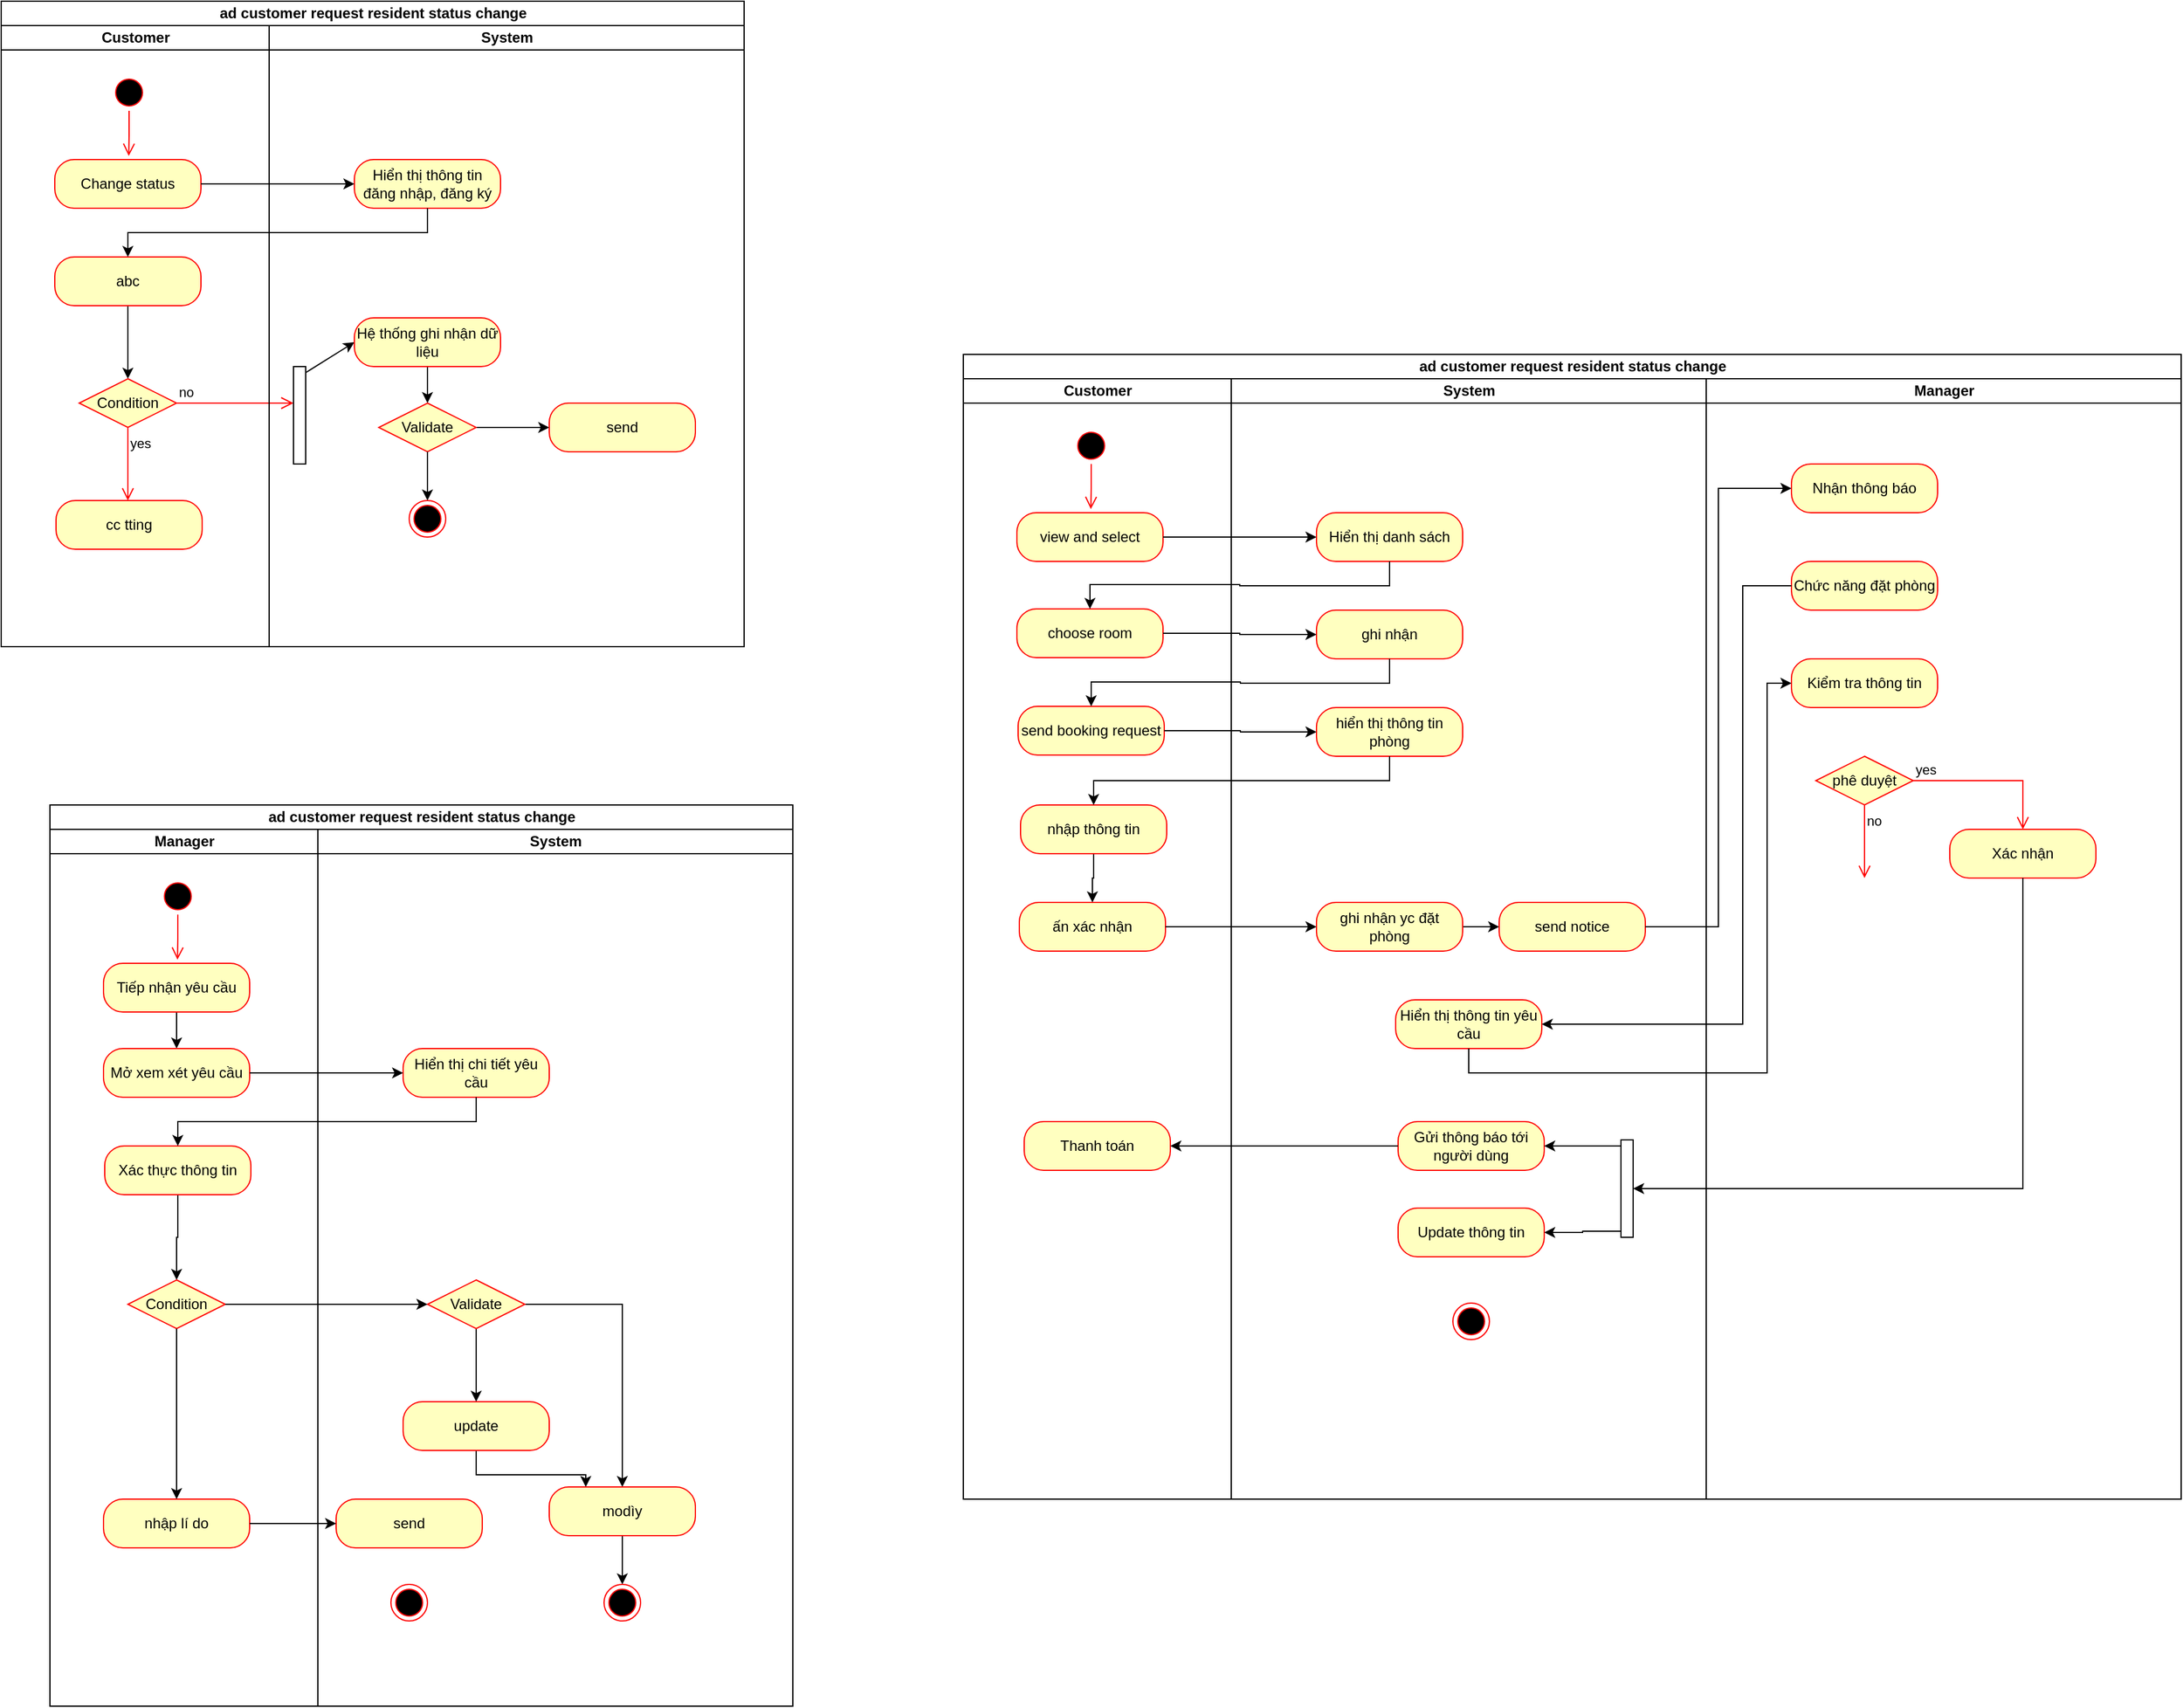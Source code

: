 <mxfile version="26.2.2">
  <diagram name="Trang-1" id="d_lrkH4-vdAlnMZ1kf16">
    <mxGraphModel dx="2856" dy="1682" grid="1" gridSize="10" guides="1" tooltips="1" connect="1" arrows="1" fold="1" page="1" pageScale="1" pageWidth="827" pageHeight="1169" math="0" shadow="0">
      <root>
        <mxCell id="0" />
        <mxCell id="1" parent="0" />
        <mxCell id="kXjG0Q7y1UOLb-YYbGv2-1" value="ad customer request resident status change" style="swimlane;childLayout=stackLayout;resizeParent=1;resizeParentMax=0;startSize=20;html=1;" parent="1" vertex="1">
          <mxGeometry x="230.0" y="100" width="610" height="530" as="geometry" />
        </mxCell>
        <mxCell id="kXjG0Q7y1UOLb-YYbGv2-2" value="Customer" style="swimlane;startSize=20;html=1;" parent="kXjG0Q7y1UOLb-YYbGv2-1" vertex="1">
          <mxGeometry y="20" width="220" height="510" as="geometry" />
        </mxCell>
        <mxCell id="kXjG0Q7y1UOLb-YYbGv2-5" value="" style="ellipse;html=1;shape=startState;fillColor=#000000;strokeColor=#ff0000;" parent="kXjG0Q7y1UOLb-YYbGv2-2" vertex="1">
          <mxGeometry x="90.0" y="40" width="30" height="30" as="geometry" />
        </mxCell>
        <mxCell id="kXjG0Q7y1UOLb-YYbGv2-6" value="" style="edgeStyle=orthogonalEdgeStyle;html=1;verticalAlign=bottom;endArrow=open;endSize=8;strokeColor=#ff0000;rounded=0;entryX=0.506;entryY=-0.074;entryDx=0;entryDy=0;entryPerimeter=0;" parent="kXjG0Q7y1UOLb-YYbGv2-2" source="kXjG0Q7y1UOLb-YYbGv2-5" target="kXjG0Q7y1UOLb-YYbGv2-7" edge="1">
          <mxGeometry relative="1" as="geometry">
            <mxPoint x="105.0" y="100" as="targetPoint" />
          </mxGeometry>
        </mxCell>
        <mxCell id="kXjG0Q7y1UOLb-YYbGv2-7" value="Change status" style="rounded=1;whiteSpace=wrap;html=1;arcSize=40;fontColor=#000000;fillColor=#ffffc0;strokeColor=#ff0000;" parent="kXjG0Q7y1UOLb-YYbGv2-2" vertex="1">
          <mxGeometry x="44.0" y="110" width="120" height="40" as="geometry" />
        </mxCell>
        <mxCell id="kXjG0Q7y1UOLb-YYbGv2-16" style="edgeStyle=orthogonalEdgeStyle;rounded=0;orthogonalLoop=1;jettySize=auto;html=1;exitX=0.5;exitY=1;exitDx=0;exitDy=0;entryX=0.5;entryY=0;entryDx=0;entryDy=0;" parent="kXjG0Q7y1UOLb-YYbGv2-2" source="kXjG0Q7y1UOLb-YYbGv2-9" target="kXjG0Q7y1UOLb-YYbGv2-13" edge="1">
          <mxGeometry relative="1" as="geometry" />
        </mxCell>
        <mxCell id="kXjG0Q7y1UOLb-YYbGv2-9" value="abc" style="rounded=1;whiteSpace=wrap;html=1;arcSize=40;fontColor=#000000;fillColor=#ffffc0;strokeColor=#ff0000;" parent="kXjG0Q7y1UOLb-YYbGv2-2" vertex="1">
          <mxGeometry x="44.0" y="190" width="120" height="40" as="geometry" />
        </mxCell>
        <mxCell id="kXjG0Q7y1UOLb-YYbGv2-13" value="Condition" style="rhombus;whiteSpace=wrap;html=1;fontColor=#000000;fillColor=#ffffc0;strokeColor=#ff0000;" parent="kXjG0Q7y1UOLb-YYbGv2-2" vertex="1">
          <mxGeometry x="64.0" y="290" width="80" height="40" as="geometry" />
        </mxCell>
        <mxCell id="kXjG0Q7y1UOLb-YYbGv2-14" value="no" style="edgeStyle=orthogonalEdgeStyle;html=1;align=left;verticalAlign=bottom;endArrow=open;endSize=8;strokeColor=#ff0000;rounded=0;" parent="kXjG0Q7y1UOLb-YYbGv2-2" source="kXjG0Q7y1UOLb-YYbGv2-13" edge="1">
          <mxGeometry x="-1" relative="1" as="geometry">
            <mxPoint x="240.0" y="310" as="targetPoint" />
          </mxGeometry>
        </mxCell>
        <mxCell id="kXjG0Q7y1UOLb-YYbGv2-15" value="yes" style="edgeStyle=orthogonalEdgeStyle;html=1;align=left;verticalAlign=top;endArrow=open;endSize=8;strokeColor=#ff0000;rounded=0;" parent="kXjG0Q7y1UOLb-YYbGv2-2" source="kXjG0Q7y1UOLb-YYbGv2-13" edge="1">
          <mxGeometry x="-1" relative="1" as="geometry">
            <mxPoint x="104.0" y="390" as="targetPoint" />
          </mxGeometry>
        </mxCell>
        <mxCell id="kXjG0Q7y1UOLb-YYbGv2-20" value="cc tting" style="rounded=1;whiteSpace=wrap;html=1;arcSize=40;fontColor=#000000;fillColor=#ffffc0;strokeColor=#ff0000;" parent="kXjG0Q7y1UOLb-YYbGv2-2" vertex="1">
          <mxGeometry x="45.0" y="390" width="120" height="40" as="geometry" />
        </mxCell>
        <mxCell id="kXjG0Q7y1UOLb-YYbGv2-3" value="System" style="swimlane;startSize=20;html=1;" parent="kXjG0Q7y1UOLb-YYbGv2-1" vertex="1">
          <mxGeometry x="220" y="20" width="390" height="510" as="geometry" />
        </mxCell>
        <mxCell id="kXjG0Q7y1UOLb-YYbGv2-10" value="Hiển thị thông tin đăng nhập, đăng ký" style="rounded=1;whiteSpace=wrap;html=1;arcSize=40;fontColor=#000000;fillColor=#ffffc0;strokeColor=#ff0000;" parent="kXjG0Q7y1UOLb-YYbGv2-3" vertex="1">
          <mxGeometry x="70.0" y="110" width="120" height="40" as="geometry" />
        </mxCell>
        <mxCell id="kXjG0Q7y1UOLb-YYbGv2-23" style="rounded=0;orthogonalLoop=1;jettySize=auto;html=1;exitX=1;exitY=0;exitDx=0;exitDy=5;exitPerimeter=0;entryX=0;entryY=0.5;entryDx=0;entryDy=0;" parent="kXjG0Q7y1UOLb-YYbGv2-3" source="kXjG0Q7y1UOLb-YYbGv2-21" target="kXjG0Q7y1UOLb-YYbGv2-22" edge="1">
          <mxGeometry relative="1" as="geometry" />
        </mxCell>
        <mxCell id="kXjG0Q7y1UOLb-YYbGv2-21" value="" style="html=1;points=[[0,0,0,0,5],[0,1,0,0,-5],[1,0,0,0,5],[1,1,0,0,-5]];perimeter=orthogonalPerimeter;outlineConnect=0;targetShapes=umlLifeline;portConstraint=eastwest;newEdgeStyle={&quot;curved&quot;:0,&quot;rounded&quot;:0};" parent="kXjG0Q7y1UOLb-YYbGv2-3" vertex="1">
          <mxGeometry x="20.0" y="280" width="10" height="80" as="geometry" />
        </mxCell>
        <mxCell id="kXjG0Q7y1UOLb-YYbGv2-25" style="edgeStyle=orthogonalEdgeStyle;rounded=0;orthogonalLoop=1;jettySize=auto;html=1;exitX=0.5;exitY=1;exitDx=0;exitDy=0;entryX=0.5;entryY=0;entryDx=0;entryDy=0;" parent="kXjG0Q7y1UOLb-YYbGv2-3" source="kXjG0Q7y1UOLb-YYbGv2-22" target="kXjG0Q7y1UOLb-YYbGv2-24" edge="1">
          <mxGeometry relative="1" as="geometry" />
        </mxCell>
        <mxCell id="kXjG0Q7y1UOLb-YYbGv2-22" value="Hệ thống ghi nhận dữ liệu" style="rounded=1;whiteSpace=wrap;html=1;arcSize=40;fontColor=#000000;fillColor=#ffffc0;strokeColor=#ff0000;" parent="kXjG0Q7y1UOLb-YYbGv2-3" vertex="1">
          <mxGeometry x="70.0" y="240" width="120" height="40" as="geometry" />
        </mxCell>
        <mxCell id="kXjG0Q7y1UOLb-YYbGv2-29" style="edgeStyle=orthogonalEdgeStyle;rounded=0;orthogonalLoop=1;jettySize=auto;html=1;exitX=1;exitY=0.5;exitDx=0;exitDy=0;entryX=0;entryY=0.5;entryDx=0;entryDy=0;" parent="kXjG0Q7y1UOLb-YYbGv2-3" source="kXjG0Q7y1UOLb-YYbGv2-24" target="kXjG0Q7y1UOLb-YYbGv2-28" edge="1">
          <mxGeometry relative="1" as="geometry" />
        </mxCell>
        <mxCell id="kXjG0Q7y1UOLb-YYbGv2-24" value="Validate" style="rhombus;whiteSpace=wrap;html=1;fontColor=#000000;fillColor=#ffffc0;strokeColor=#ff0000;" parent="kXjG0Q7y1UOLb-YYbGv2-3" vertex="1">
          <mxGeometry x="90.0" y="310" width="80" height="40" as="geometry" />
        </mxCell>
        <mxCell id="kXjG0Q7y1UOLb-YYbGv2-26" value="" style="ellipse;html=1;shape=endState;fillColor=#000000;strokeColor=#ff0000;" parent="kXjG0Q7y1UOLb-YYbGv2-3" vertex="1">
          <mxGeometry x="115.0" y="390" width="30" height="30" as="geometry" />
        </mxCell>
        <mxCell id="kXjG0Q7y1UOLb-YYbGv2-27" style="edgeStyle=orthogonalEdgeStyle;rounded=0;orthogonalLoop=1;jettySize=auto;html=1;exitX=0.5;exitY=1;exitDx=0;exitDy=0;" parent="kXjG0Q7y1UOLb-YYbGv2-3" source="kXjG0Q7y1UOLb-YYbGv2-24" edge="1">
          <mxGeometry relative="1" as="geometry">
            <mxPoint x="130.0" y="390" as="targetPoint" />
          </mxGeometry>
        </mxCell>
        <mxCell id="kXjG0Q7y1UOLb-YYbGv2-28" value="send" style="rounded=1;whiteSpace=wrap;html=1;arcSize=40;fontColor=#000000;fillColor=#ffffc0;strokeColor=#ff0000;" parent="kXjG0Q7y1UOLb-YYbGv2-3" vertex="1">
          <mxGeometry x="230.0" y="310" width="120" height="40" as="geometry" />
        </mxCell>
        <mxCell id="kXjG0Q7y1UOLb-YYbGv2-11" style="edgeStyle=orthogonalEdgeStyle;rounded=0;orthogonalLoop=1;jettySize=auto;html=1;exitX=1;exitY=0.5;exitDx=0;exitDy=0;" parent="kXjG0Q7y1UOLb-YYbGv2-1" source="kXjG0Q7y1UOLb-YYbGv2-7" target="kXjG0Q7y1UOLb-YYbGv2-10" edge="1">
          <mxGeometry relative="1" as="geometry" />
        </mxCell>
        <mxCell id="kXjG0Q7y1UOLb-YYbGv2-12" style="edgeStyle=orthogonalEdgeStyle;rounded=0;orthogonalLoop=1;jettySize=auto;html=1;exitX=0.5;exitY=1;exitDx=0;exitDy=0;" parent="kXjG0Q7y1UOLb-YYbGv2-1" source="kXjG0Q7y1UOLb-YYbGv2-10" target="kXjG0Q7y1UOLb-YYbGv2-9" edge="1">
          <mxGeometry relative="1" as="geometry" />
        </mxCell>
        <mxCell id="kXjG0Q7y1UOLb-YYbGv2-30" value="ad customer request resident status change" style="swimlane;childLayout=stackLayout;resizeParent=1;resizeParentMax=0;startSize=20;html=1;" parent="1" vertex="1">
          <mxGeometry x="270.0" y="760" width="610" height="740" as="geometry" />
        </mxCell>
        <mxCell id="kXjG0Q7y1UOLb-YYbGv2-31" value="Manager" style="swimlane;startSize=20;html=1;" parent="kXjG0Q7y1UOLb-YYbGv2-30" vertex="1">
          <mxGeometry y="20" width="220" height="720" as="geometry" />
        </mxCell>
        <mxCell id="kXjG0Q7y1UOLb-YYbGv2-32" value="" style="ellipse;html=1;shape=startState;fillColor=#000000;strokeColor=#ff0000;" parent="kXjG0Q7y1UOLb-YYbGv2-31" vertex="1">
          <mxGeometry x="90.0" y="40" width="30" height="30" as="geometry" />
        </mxCell>
        <mxCell id="kXjG0Q7y1UOLb-YYbGv2-33" value="" style="edgeStyle=orthogonalEdgeStyle;html=1;verticalAlign=bottom;endArrow=open;endSize=8;strokeColor=#ff0000;rounded=0;entryX=0.506;entryY=-0.074;entryDx=0;entryDy=0;entryPerimeter=0;" parent="kXjG0Q7y1UOLb-YYbGv2-31" source="kXjG0Q7y1UOLb-YYbGv2-32" target="kXjG0Q7y1UOLb-YYbGv2-34" edge="1">
          <mxGeometry relative="1" as="geometry">
            <mxPoint x="105.0" y="100" as="targetPoint" />
          </mxGeometry>
        </mxCell>
        <mxCell id="kXjG0Q7y1UOLb-YYbGv2-54" style="edgeStyle=orthogonalEdgeStyle;rounded=0;orthogonalLoop=1;jettySize=auto;html=1;exitX=0.5;exitY=1;exitDx=0;exitDy=0;entryX=0.5;entryY=0;entryDx=0;entryDy=0;" parent="kXjG0Q7y1UOLb-YYbGv2-31" source="kXjG0Q7y1UOLb-YYbGv2-34" target="kXjG0Q7y1UOLb-YYbGv2-36" edge="1">
          <mxGeometry relative="1" as="geometry" />
        </mxCell>
        <mxCell id="kXjG0Q7y1UOLb-YYbGv2-34" value="Tiếp nhận yêu cầu" style="rounded=1;whiteSpace=wrap;html=1;arcSize=40;fontColor=#000000;fillColor=#ffffc0;strokeColor=#ff0000;" parent="kXjG0Q7y1UOLb-YYbGv2-31" vertex="1">
          <mxGeometry x="44.0" y="110" width="120" height="40" as="geometry" />
        </mxCell>
        <mxCell id="kXjG0Q7y1UOLb-YYbGv2-36" value="Mở xem xét yêu cầu" style="rounded=1;whiteSpace=wrap;html=1;arcSize=40;fontColor=#000000;fillColor=#ffffc0;strokeColor=#ff0000;" parent="kXjG0Q7y1UOLb-YYbGv2-31" vertex="1">
          <mxGeometry x="44.0" y="180" width="120" height="40" as="geometry" />
        </mxCell>
        <mxCell id="kXjG0Q7y1UOLb-YYbGv2-58" style="edgeStyle=orthogonalEdgeStyle;rounded=0;orthogonalLoop=1;jettySize=auto;html=1;exitX=0.5;exitY=1;exitDx=0;exitDy=0;entryX=0.5;entryY=0;entryDx=0;entryDy=0;" parent="kXjG0Q7y1UOLb-YYbGv2-31" source="kXjG0Q7y1UOLb-YYbGv2-56" target="kXjG0Q7y1UOLb-YYbGv2-37" edge="1">
          <mxGeometry relative="1" as="geometry" />
        </mxCell>
        <mxCell id="kXjG0Q7y1UOLb-YYbGv2-56" value="Xác thực thông tin" style="rounded=1;whiteSpace=wrap;html=1;arcSize=40;fontColor=#000000;fillColor=#ffffc0;strokeColor=#ff0000;" parent="kXjG0Q7y1UOLb-YYbGv2-31" vertex="1">
          <mxGeometry x="45.0" y="260" width="120" height="40" as="geometry" />
        </mxCell>
        <mxCell id="kXjG0Q7y1UOLb-YYbGv2-37" value="Condition" style="rhombus;whiteSpace=wrap;html=1;fontColor=#000000;fillColor=#ffffc0;strokeColor=#ff0000;" parent="kXjG0Q7y1UOLb-YYbGv2-31" vertex="1">
          <mxGeometry x="64.0" y="370" width="80" height="40" as="geometry" />
        </mxCell>
        <mxCell id="kXjG0Q7y1UOLb-YYbGv2-40" value="nhập lí do" style="rounded=1;whiteSpace=wrap;html=1;arcSize=40;fontColor=#000000;fillColor=#ffffc0;strokeColor=#ff0000;" parent="kXjG0Q7y1UOLb-YYbGv2-31" vertex="1">
          <mxGeometry x="44.0" y="550" width="120" height="40" as="geometry" />
        </mxCell>
        <mxCell id="kXjG0Q7y1UOLb-YYbGv2-65" style="edgeStyle=orthogonalEdgeStyle;rounded=0;orthogonalLoop=1;jettySize=auto;html=1;exitX=0.5;exitY=1;exitDx=0;exitDy=0;entryX=0.5;entryY=0;entryDx=0;entryDy=0;" parent="kXjG0Q7y1UOLb-YYbGv2-31" source="kXjG0Q7y1UOLb-YYbGv2-37" target="kXjG0Q7y1UOLb-YYbGv2-40" edge="1">
          <mxGeometry relative="1" as="geometry" />
        </mxCell>
        <mxCell id="kXjG0Q7y1UOLb-YYbGv2-41" value="System" style="swimlane;startSize=20;html=1;" parent="kXjG0Q7y1UOLb-YYbGv2-30" vertex="1">
          <mxGeometry x="220" y="20" width="390" height="720" as="geometry" />
        </mxCell>
        <mxCell id="kXjG0Q7y1UOLb-YYbGv2-42" value="Hiển thị chi tiết yêu cầu" style="rounded=1;whiteSpace=wrap;html=1;arcSize=40;fontColor=#000000;fillColor=#ffffc0;strokeColor=#ff0000;" parent="kXjG0Q7y1UOLb-YYbGv2-41" vertex="1">
          <mxGeometry x="70.0" y="180" width="120" height="40" as="geometry" />
        </mxCell>
        <mxCell id="kXjG0Q7y1UOLb-YYbGv2-60" style="edgeStyle=orthogonalEdgeStyle;rounded=0;orthogonalLoop=1;jettySize=auto;html=1;exitX=0.5;exitY=1;exitDx=0;exitDy=0;entryX=0.5;entryY=0;entryDx=0;entryDy=0;" parent="kXjG0Q7y1UOLb-YYbGv2-41" source="kXjG0Q7y1UOLb-YYbGv2-48" target="kXjG0Q7y1UOLb-YYbGv2-51" edge="1">
          <mxGeometry relative="1" as="geometry" />
        </mxCell>
        <mxCell id="kXjG0Q7y1UOLb-YYbGv2-62" style="edgeStyle=orthogonalEdgeStyle;rounded=0;orthogonalLoop=1;jettySize=auto;html=1;exitX=1;exitY=0.5;exitDx=0;exitDy=0;entryX=0.5;entryY=0;entryDx=0;entryDy=0;" parent="kXjG0Q7y1UOLb-YYbGv2-41" source="kXjG0Q7y1UOLb-YYbGv2-48" target="kXjG0Q7y1UOLb-YYbGv2-61" edge="1">
          <mxGeometry relative="1" as="geometry" />
        </mxCell>
        <mxCell id="kXjG0Q7y1UOLb-YYbGv2-48" value="Validate" style="rhombus;whiteSpace=wrap;html=1;fontColor=#000000;fillColor=#ffffc0;strokeColor=#ff0000;" parent="kXjG0Q7y1UOLb-YYbGv2-41" vertex="1">
          <mxGeometry x="90.0" y="370" width="80" height="40" as="geometry" />
        </mxCell>
        <mxCell id="kXjG0Q7y1UOLb-YYbGv2-63" style="edgeStyle=orthogonalEdgeStyle;rounded=0;orthogonalLoop=1;jettySize=auto;html=1;exitX=0.5;exitY=1;exitDx=0;exitDy=0;entryX=0.25;entryY=0;entryDx=0;entryDy=0;" parent="kXjG0Q7y1UOLb-YYbGv2-41" source="kXjG0Q7y1UOLb-YYbGv2-51" target="kXjG0Q7y1UOLb-YYbGv2-61" edge="1">
          <mxGeometry relative="1" as="geometry">
            <mxPoint x="180.0" y="550" as="targetPoint" />
            <Array as="points">
              <mxPoint x="130" y="530" />
              <mxPoint x="220" y="530" />
            </Array>
          </mxGeometry>
        </mxCell>
        <mxCell id="kXjG0Q7y1UOLb-YYbGv2-51" value="update" style="rounded=1;whiteSpace=wrap;html=1;arcSize=40;fontColor=#000000;fillColor=#ffffc0;strokeColor=#ff0000;" parent="kXjG0Q7y1UOLb-YYbGv2-41" vertex="1">
          <mxGeometry x="70.0" y="470" width="120" height="40" as="geometry" />
        </mxCell>
        <mxCell id="kXjG0Q7y1UOLb-YYbGv2-64" style="edgeStyle=orthogonalEdgeStyle;rounded=0;orthogonalLoop=1;jettySize=auto;html=1;exitX=0.5;exitY=1;exitDx=0;exitDy=0;entryX=0.5;entryY=0;entryDx=0;entryDy=0;" parent="kXjG0Q7y1UOLb-YYbGv2-41" source="kXjG0Q7y1UOLb-YYbGv2-61" target="kXjG0Q7y1UOLb-YYbGv2-49" edge="1">
          <mxGeometry relative="1" as="geometry" />
        </mxCell>
        <mxCell id="kXjG0Q7y1UOLb-YYbGv2-61" value="modìy" style="rounded=1;whiteSpace=wrap;html=1;arcSize=40;fontColor=#000000;fillColor=#ffffc0;strokeColor=#ff0000;" parent="kXjG0Q7y1UOLb-YYbGv2-41" vertex="1">
          <mxGeometry x="190.0" y="540" width="120" height="40" as="geometry" />
        </mxCell>
        <mxCell id="kXjG0Q7y1UOLb-YYbGv2-49" value="" style="ellipse;html=1;shape=endState;fillColor=#000000;strokeColor=#ff0000;" parent="kXjG0Q7y1UOLb-YYbGv2-41" vertex="1">
          <mxGeometry x="235.0" y="620" width="30" height="30" as="geometry" />
        </mxCell>
        <mxCell id="kXjG0Q7y1UOLb-YYbGv2-66" value="send" style="rounded=1;whiteSpace=wrap;html=1;arcSize=40;fontColor=#000000;fillColor=#ffffc0;strokeColor=#ff0000;" parent="kXjG0Q7y1UOLb-YYbGv2-41" vertex="1">
          <mxGeometry x="15.0" y="550" width="120" height="40" as="geometry" />
        </mxCell>
        <mxCell id="kXjG0Q7y1UOLb-YYbGv2-68" value="" style="ellipse;html=1;shape=endState;fillColor=#000000;strokeColor=#ff0000;" parent="kXjG0Q7y1UOLb-YYbGv2-41" vertex="1">
          <mxGeometry x="60.0" y="620" width="30" height="30" as="geometry" />
        </mxCell>
        <mxCell id="kXjG0Q7y1UOLb-YYbGv2-55" style="edgeStyle=orthogonalEdgeStyle;rounded=0;orthogonalLoop=1;jettySize=auto;html=1;exitX=1;exitY=0.5;exitDx=0;exitDy=0;entryX=0;entryY=0.5;entryDx=0;entryDy=0;" parent="kXjG0Q7y1UOLb-YYbGv2-30" source="kXjG0Q7y1UOLb-YYbGv2-36" target="kXjG0Q7y1UOLb-YYbGv2-42" edge="1">
          <mxGeometry relative="1" as="geometry" />
        </mxCell>
        <mxCell id="kXjG0Q7y1UOLb-YYbGv2-57" style="edgeStyle=orthogonalEdgeStyle;rounded=0;orthogonalLoop=1;jettySize=auto;html=1;exitX=0.5;exitY=1;exitDx=0;exitDy=0;" parent="kXjG0Q7y1UOLb-YYbGv2-30" source="kXjG0Q7y1UOLb-YYbGv2-42" target="kXjG0Q7y1UOLb-YYbGv2-56" edge="1">
          <mxGeometry relative="1" as="geometry" />
        </mxCell>
        <mxCell id="kXjG0Q7y1UOLb-YYbGv2-59" style="edgeStyle=orthogonalEdgeStyle;rounded=0;orthogonalLoop=1;jettySize=auto;html=1;exitX=1;exitY=0.5;exitDx=0;exitDy=0;entryX=0;entryY=0.5;entryDx=0;entryDy=0;" parent="kXjG0Q7y1UOLb-YYbGv2-30" source="kXjG0Q7y1UOLb-YYbGv2-37" target="kXjG0Q7y1UOLb-YYbGv2-48" edge="1">
          <mxGeometry relative="1" as="geometry" />
        </mxCell>
        <mxCell id="kXjG0Q7y1UOLb-YYbGv2-67" style="edgeStyle=orthogonalEdgeStyle;rounded=0;orthogonalLoop=1;jettySize=auto;html=1;exitX=1;exitY=0.5;exitDx=0;exitDy=0;" parent="kXjG0Q7y1UOLb-YYbGv2-30" source="kXjG0Q7y1UOLb-YYbGv2-40" target="kXjG0Q7y1UOLb-YYbGv2-66" edge="1">
          <mxGeometry relative="1" as="geometry" />
        </mxCell>
        <mxCell id="kXjG0Q7y1UOLb-YYbGv2-70" value="ad customer request resident status change" style="swimlane;childLayout=stackLayout;resizeParent=1;resizeParentMax=0;startSize=20;html=1;" parent="1" vertex="1">
          <mxGeometry x="1020.0" y="390" width="1000" height="940" as="geometry" />
        </mxCell>
        <mxCell id="kXjG0Q7y1UOLb-YYbGv2-71" value="Customer" style="swimlane;startSize=20;html=1;" parent="kXjG0Q7y1UOLb-YYbGv2-70" vertex="1">
          <mxGeometry y="20" width="220" height="920" as="geometry" />
        </mxCell>
        <mxCell id="kXjG0Q7y1UOLb-YYbGv2-72" value="" style="ellipse;html=1;shape=startState;fillColor=#000000;strokeColor=#ff0000;" parent="kXjG0Q7y1UOLb-YYbGv2-71" vertex="1">
          <mxGeometry x="90.0" y="40" width="30" height="30" as="geometry" />
        </mxCell>
        <mxCell id="kXjG0Q7y1UOLb-YYbGv2-73" value="" style="edgeStyle=orthogonalEdgeStyle;html=1;verticalAlign=bottom;endArrow=open;endSize=8;strokeColor=#ff0000;rounded=0;entryX=0.506;entryY=-0.074;entryDx=0;entryDy=0;entryPerimeter=0;" parent="kXjG0Q7y1UOLb-YYbGv2-71" source="kXjG0Q7y1UOLb-YYbGv2-72" target="kXjG0Q7y1UOLb-YYbGv2-75" edge="1">
          <mxGeometry relative="1" as="geometry">
            <mxPoint x="105.0" y="100" as="targetPoint" />
          </mxGeometry>
        </mxCell>
        <mxCell id="kXjG0Q7y1UOLb-YYbGv2-75" value="view and select" style="rounded=1;whiteSpace=wrap;html=1;arcSize=40;fontColor=#000000;fillColor=#ffffc0;strokeColor=#ff0000;" parent="kXjG0Q7y1UOLb-YYbGv2-71" vertex="1">
          <mxGeometry x="44.0" y="110" width="120" height="40" as="geometry" />
        </mxCell>
        <mxCell id="kXjG0Q7y1UOLb-YYbGv2-76" value="choose room" style="rounded=1;whiteSpace=wrap;html=1;arcSize=40;fontColor=#000000;fillColor=#ffffc0;strokeColor=#ff0000;" parent="kXjG0Q7y1UOLb-YYbGv2-71" vertex="1">
          <mxGeometry x="44.0" y="189" width="120" height="40" as="geometry" />
        </mxCell>
        <mxCell id="kXjG0Q7y1UOLb-YYbGv2-78" value="send booking request" style="rounded=1;whiteSpace=wrap;html=1;arcSize=40;fontColor=#000000;fillColor=#ffffc0;strokeColor=#ff0000;" parent="kXjG0Q7y1UOLb-YYbGv2-71" vertex="1">
          <mxGeometry x="45.0" y="269" width="120" height="40" as="geometry" />
        </mxCell>
        <mxCell id="kXjG0Q7y1UOLb-YYbGv2-118" style="edgeStyle=orthogonalEdgeStyle;rounded=0;orthogonalLoop=1;jettySize=auto;html=1;exitX=0.5;exitY=1;exitDx=0;exitDy=0;entryX=0.5;entryY=0;entryDx=0;entryDy=0;" parent="kXjG0Q7y1UOLb-YYbGv2-71" source="kXjG0Q7y1UOLb-YYbGv2-80" target="kXjG0Q7y1UOLb-YYbGv2-92" edge="1">
          <mxGeometry relative="1" as="geometry" />
        </mxCell>
        <mxCell id="kXjG0Q7y1UOLb-YYbGv2-80" value="nhập thông tin" style="rounded=1;whiteSpace=wrap;html=1;arcSize=40;fontColor=#000000;fillColor=#ffffc0;strokeColor=#ff0000;" parent="kXjG0Q7y1UOLb-YYbGv2-71" vertex="1">
          <mxGeometry x="47.0" y="350" width="120" height="40" as="geometry" />
        </mxCell>
        <mxCell id="kXjG0Q7y1UOLb-YYbGv2-92" value="ấn xác nhận" style="rounded=1;whiteSpace=wrap;html=1;arcSize=40;fontColor=#000000;fillColor=#ffffc0;strokeColor=#ff0000;" parent="kXjG0Q7y1UOLb-YYbGv2-71" vertex="1">
          <mxGeometry x="46.0" y="430" width="120" height="40" as="geometry" />
        </mxCell>
        <mxCell id="kXjG0Q7y1UOLb-YYbGv2-134" value="Thanh toán" style="rounded=1;whiteSpace=wrap;html=1;arcSize=40;fontColor=#000000;fillColor=#ffffc0;strokeColor=#ff0000;" parent="kXjG0Q7y1UOLb-YYbGv2-71" vertex="1">
          <mxGeometry x="50.0" y="610" width="120" height="40" as="geometry" />
        </mxCell>
        <mxCell id="kXjG0Q7y1UOLb-YYbGv2-82" value="System" style="swimlane;startSize=20;html=1;" parent="kXjG0Q7y1UOLb-YYbGv2-70" vertex="1">
          <mxGeometry x="220" y="20" width="390" height="920" as="geometry" />
        </mxCell>
        <mxCell id="kXjG0Q7y1UOLb-YYbGv2-83" value="Hiển thị danh sách" style="rounded=1;whiteSpace=wrap;html=1;arcSize=40;fontColor=#000000;fillColor=#ffffc0;strokeColor=#ff0000;" parent="kXjG0Q7y1UOLb-YYbGv2-82" vertex="1">
          <mxGeometry x="70.0" y="110" width="120" height="40" as="geometry" />
        </mxCell>
        <mxCell id="kXjG0Q7y1UOLb-YYbGv2-88" value="hiển thị thông tin phòng" style="rounded=1;whiteSpace=wrap;html=1;arcSize=40;fontColor=#000000;fillColor=#ffffc0;strokeColor=#ff0000;" parent="kXjG0Q7y1UOLb-YYbGv2-82" vertex="1">
          <mxGeometry x="70.0" y="270" width="120" height="40" as="geometry" />
        </mxCell>
        <mxCell id="kXjG0Q7y1UOLb-YYbGv2-90" value="Hiển thị thông tin yêu cầu" style="rounded=1;whiteSpace=wrap;html=1;arcSize=40;fontColor=#000000;fillColor=#ffffc0;strokeColor=#ff0000;" parent="kXjG0Q7y1UOLb-YYbGv2-82" vertex="1">
          <mxGeometry x="135.0" y="510" width="120" height="40" as="geometry" />
        </mxCell>
        <mxCell id="kXjG0Q7y1UOLb-YYbGv2-113" value="ghi nhận" style="rounded=1;whiteSpace=wrap;html=1;arcSize=40;fontColor=#000000;fillColor=#ffffc0;strokeColor=#ff0000;" parent="kXjG0Q7y1UOLb-YYbGv2-82" vertex="1">
          <mxGeometry x="70.0" y="190" width="120" height="40" as="geometry" />
        </mxCell>
        <mxCell id="kXjG0Q7y1UOLb-YYbGv2-122" style="edgeStyle=orthogonalEdgeStyle;rounded=0;orthogonalLoop=1;jettySize=auto;html=1;exitX=1;exitY=0.5;exitDx=0;exitDy=0;entryX=0;entryY=0.5;entryDx=0;entryDy=0;" parent="kXjG0Q7y1UOLb-YYbGv2-82" source="kXjG0Q7y1UOLb-YYbGv2-119" target="kXjG0Q7y1UOLb-YYbGv2-121" edge="1">
          <mxGeometry relative="1" as="geometry" />
        </mxCell>
        <mxCell id="kXjG0Q7y1UOLb-YYbGv2-119" value="ghi nhận yc đặt phòng" style="rounded=1;whiteSpace=wrap;html=1;arcSize=40;fontColor=#000000;fillColor=#ffffc0;strokeColor=#ff0000;" parent="kXjG0Q7y1UOLb-YYbGv2-82" vertex="1">
          <mxGeometry x="70.0" y="430" width="120" height="40" as="geometry" />
        </mxCell>
        <mxCell id="kXjG0Q7y1UOLb-YYbGv2-121" value="send notice" style="rounded=1;whiteSpace=wrap;html=1;arcSize=40;fontColor=#000000;fillColor=#ffffc0;strokeColor=#ff0000;" parent="kXjG0Q7y1UOLb-YYbGv2-82" vertex="1">
          <mxGeometry x="220.0" y="430" width="120" height="40" as="geometry" />
        </mxCell>
        <mxCell id="kXjG0Q7y1UOLb-YYbGv2-133" value="Gửi thông báo tới người dùng" style="rounded=1;whiteSpace=wrap;html=1;arcSize=40;fontColor=#000000;fillColor=#ffffc0;strokeColor=#ff0000;" parent="kXjG0Q7y1UOLb-YYbGv2-82" vertex="1">
          <mxGeometry x="137.0" y="610" width="120" height="40" as="geometry" />
        </mxCell>
        <mxCell id="kXjG0Q7y1UOLb-YYbGv2-137" style="edgeStyle=orthogonalEdgeStyle;rounded=0;orthogonalLoop=1;jettySize=auto;html=1;curved=0;exitX=0;exitY=0;exitDx=0;exitDy=5;exitPerimeter=0;entryX=1;entryY=0.5;entryDx=0;entryDy=0;" parent="kXjG0Q7y1UOLb-YYbGv2-82" source="kXjG0Q7y1UOLb-YYbGv2-136" target="kXjG0Q7y1UOLb-YYbGv2-133" edge="1">
          <mxGeometry relative="1" as="geometry" />
        </mxCell>
        <mxCell id="kXjG0Q7y1UOLb-YYbGv2-139" style="edgeStyle=orthogonalEdgeStyle;rounded=0;orthogonalLoop=1;jettySize=auto;html=1;curved=0;exitX=0;exitY=1;exitDx=0;exitDy=-5;exitPerimeter=0;entryX=1;entryY=0.5;entryDx=0;entryDy=0;" parent="kXjG0Q7y1UOLb-YYbGv2-82" source="kXjG0Q7y1UOLb-YYbGv2-136" target="kXjG0Q7y1UOLb-YYbGv2-138" edge="1">
          <mxGeometry relative="1" as="geometry" />
        </mxCell>
        <mxCell id="kXjG0Q7y1UOLb-YYbGv2-136" value="" style="html=1;points=[[0,0,0,0,5],[0,1,0,0,-5],[1,0,0,0,5],[1,1,0,0,-5]];perimeter=orthogonalPerimeter;outlineConnect=0;targetShapes=umlLifeline;portConstraint=eastwest;newEdgeStyle={&quot;curved&quot;:0,&quot;rounded&quot;:0};" parent="kXjG0Q7y1UOLb-YYbGv2-82" vertex="1">
          <mxGeometry x="320.0" y="625" width="10" height="80" as="geometry" />
        </mxCell>
        <mxCell id="kXjG0Q7y1UOLb-YYbGv2-138" value="Update thông tin" style="rounded=1;whiteSpace=wrap;html=1;arcSize=40;fontColor=#000000;fillColor=#ffffc0;strokeColor=#ff0000;" parent="kXjG0Q7y1UOLb-YYbGv2-82" vertex="1">
          <mxGeometry x="137.0" y="681" width="120" height="40" as="geometry" />
        </mxCell>
        <mxCell id="kXjG0Q7y1UOLb-YYbGv2-91" value="" style="ellipse;html=1;shape=endState;fillColor=#000000;strokeColor=#ff0000;" parent="kXjG0Q7y1UOLb-YYbGv2-82" vertex="1">
          <mxGeometry x="182.0" y="759" width="30" height="30" as="geometry" />
        </mxCell>
        <mxCell id="kXjG0Q7y1UOLb-YYbGv2-98" value="Manager" style="swimlane;startSize=20;html=1;" parent="kXjG0Q7y1UOLb-YYbGv2-70" vertex="1">
          <mxGeometry x="610" y="20" width="390" height="920" as="geometry" />
        </mxCell>
        <mxCell id="kXjG0Q7y1UOLb-YYbGv2-99" value="Nhận thông báo" style="rounded=1;whiteSpace=wrap;html=1;arcSize=40;fontColor=#000000;fillColor=#ffffc0;strokeColor=#ff0000;" parent="kXjG0Q7y1UOLb-YYbGv2-98" vertex="1">
          <mxGeometry x="70.0" y="70" width="120" height="40" as="geometry" />
        </mxCell>
        <mxCell id="kXjG0Q7y1UOLb-YYbGv2-124" value="Chức năng đặt phòng" style="rounded=1;whiteSpace=wrap;html=1;arcSize=40;fontColor=#000000;fillColor=#ffffc0;strokeColor=#ff0000;" parent="kXjG0Q7y1UOLb-YYbGv2-98" vertex="1">
          <mxGeometry x="70.0" y="150" width="120" height="40" as="geometry" />
        </mxCell>
        <mxCell id="kXjG0Q7y1UOLb-YYbGv2-127" value="Kiểm tra thông tin" style="rounded=1;whiteSpace=wrap;html=1;arcSize=40;fontColor=#000000;fillColor=#ffffc0;strokeColor=#ff0000;" parent="kXjG0Q7y1UOLb-YYbGv2-98" vertex="1">
          <mxGeometry x="70.0" y="230" width="120" height="40" as="geometry" />
        </mxCell>
        <mxCell id="kXjG0Q7y1UOLb-YYbGv2-129" value="phê duyệt" style="rhombus;whiteSpace=wrap;html=1;fontColor=#000000;fillColor=#ffffc0;strokeColor=#ff0000;" parent="kXjG0Q7y1UOLb-YYbGv2-98" vertex="1">
          <mxGeometry x="90.0" y="310" width="80" height="40" as="geometry" />
        </mxCell>
        <mxCell id="kXjG0Q7y1UOLb-YYbGv2-130" value="yes" style="edgeStyle=orthogonalEdgeStyle;html=1;align=left;verticalAlign=bottom;endArrow=open;endSize=8;strokeColor=#ff0000;rounded=0;entryX=0.5;entryY=0;entryDx=0;entryDy=0;" parent="kXjG0Q7y1UOLb-YYbGv2-98" source="kXjG0Q7y1UOLb-YYbGv2-129" target="kXjG0Q7y1UOLb-YYbGv2-132" edge="1">
          <mxGeometry x="-1" relative="1" as="geometry">
            <mxPoint x="270.0" y="330" as="targetPoint" />
          </mxGeometry>
        </mxCell>
        <mxCell id="kXjG0Q7y1UOLb-YYbGv2-131" value="no" style="edgeStyle=orthogonalEdgeStyle;html=1;align=left;verticalAlign=top;endArrow=open;endSize=8;strokeColor=#ff0000;rounded=0;" parent="kXjG0Q7y1UOLb-YYbGv2-98" source="kXjG0Q7y1UOLb-YYbGv2-129" edge="1">
          <mxGeometry x="-1" relative="1" as="geometry">
            <mxPoint x="130.0" y="410" as="targetPoint" />
          </mxGeometry>
        </mxCell>
        <mxCell id="kXjG0Q7y1UOLb-YYbGv2-132" value="Xác nhận" style="rounded=1;whiteSpace=wrap;html=1;arcSize=40;fontColor=#000000;fillColor=#ffffc0;strokeColor=#ff0000;" parent="kXjG0Q7y1UOLb-YYbGv2-98" vertex="1">
          <mxGeometry x="200.0" y="370" width="120" height="40" as="geometry" />
        </mxCell>
        <mxCell id="kXjG0Q7y1UOLb-YYbGv2-111" style="edgeStyle=orthogonalEdgeStyle;rounded=0;orthogonalLoop=1;jettySize=auto;html=1;exitX=1;exitY=0.5;exitDx=0;exitDy=0;entryX=0;entryY=0.5;entryDx=0;entryDy=0;" parent="kXjG0Q7y1UOLb-YYbGv2-70" source="kXjG0Q7y1UOLb-YYbGv2-75" target="kXjG0Q7y1UOLb-YYbGv2-83" edge="1">
          <mxGeometry relative="1" as="geometry" />
        </mxCell>
        <mxCell id="kXjG0Q7y1UOLb-YYbGv2-112" style="edgeStyle=orthogonalEdgeStyle;rounded=0;orthogonalLoop=1;jettySize=auto;html=1;exitX=0.5;exitY=1;exitDx=0;exitDy=0;entryX=0.5;entryY=0;entryDx=0;entryDy=0;" parent="kXjG0Q7y1UOLb-YYbGv2-70" source="kXjG0Q7y1UOLb-YYbGv2-83" target="kXjG0Q7y1UOLb-YYbGv2-76" edge="1">
          <mxGeometry relative="1" as="geometry" />
        </mxCell>
        <mxCell id="kXjG0Q7y1UOLb-YYbGv2-114" style="edgeStyle=orthogonalEdgeStyle;rounded=0;orthogonalLoop=1;jettySize=auto;html=1;exitX=1;exitY=0.5;exitDx=0;exitDy=0;" parent="kXjG0Q7y1UOLb-YYbGv2-70" source="kXjG0Q7y1UOLb-YYbGv2-76" target="kXjG0Q7y1UOLb-YYbGv2-113" edge="1">
          <mxGeometry relative="1" as="geometry" />
        </mxCell>
        <mxCell id="kXjG0Q7y1UOLb-YYbGv2-115" style="edgeStyle=orthogonalEdgeStyle;rounded=0;orthogonalLoop=1;jettySize=auto;html=1;exitX=0.5;exitY=1;exitDx=0;exitDy=0;" parent="kXjG0Q7y1UOLb-YYbGv2-70" source="kXjG0Q7y1UOLb-YYbGv2-113" target="kXjG0Q7y1UOLb-YYbGv2-78" edge="1">
          <mxGeometry relative="1" as="geometry" />
        </mxCell>
        <mxCell id="kXjG0Q7y1UOLb-YYbGv2-116" style="edgeStyle=orthogonalEdgeStyle;rounded=0;orthogonalLoop=1;jettySize=auto;html=1;exitX=1;exitY=0.5;exitDx=0;exitDy=0;" parent="kXjG0Q7y1UOLb-YYbGv2-70" source="kXjG0Q7y1UOLb-YYbGv2-78" target="kXjG0Q7y1UOLb-YYbGv2-88" edge="1">
          <mxGeometry relative="1" as="geometry" />
        </mxCell>
        <mxCell id="kXjG0Q7y1UOLb-YYbGv2-117" style="edgeStyle=orthogonalEdgeStyle;rounded=0;orthogonalLoop=1;jettySize=auto;html=1;exitX=0.5;exitY=1;exitDx=0;exitDy=0;" parent="kXjG0Q7y1UOLb-YYbGv2-70" source="kXjG0Q7y1UOLb-YYbGv2-88" target="kXjG0Q7y1UOLb-YYbGv2-80" edge="1">
          <mxGeometry relative="1" as="geometry" />
        </mxCell>
        <mxCell id="kXjG0Q7y1UOLb-YYbGv2-120" style="edgeStyle=orthogonalEdgeStyle;rounded=0;orthogonalLoop=1;jettySize=auto;html=1;exitX=1;exitY=0.5;exitDx=0;exitDy=0;entryX=0;entryY=0.5;entryDx=0;entryDy=0;" parent="kXjG0Q7y1UOLb-YYbGv2-70" source="kXjG0Q7y1UOLb-YYbGv2-92" target="kXjG0Q7y1UOLb-YYbGv2-119" edge="1">
          <mxGeometry relative="1" as="geometry" />
        </mxCell>
        <mxCell id="kXjG0Q7y1UOLb-YYbGv2-123" style="edgeStyle=orthogonalEdgeStyle;rounded=0;orthogonalLoop=1;jettySize=auto;html=1;exitX=1;exitY=0.5;exitDx=0;exitDy=0;entryX=0;entryY=0.5;entryDx=0;entryDy=0;" parent="kXjG0Q7y1UOLb-YYbGv2-70" source="kXjG0Q7y1UOLb-YYbGv2-121" target="kXjG0Q7y1UOLb-YYbGv2-99" edge="1">
          <mxGeometry relative="1" as="geometry" />
        </mxCell>
        <mxCell id="kXjG0Q7y1UOLb-YYbGv2-126" style="edgeStyle=orthogonalEdgeStyle;rounded=0;orthogonalLoop=1;jettySize=auto;html=1;exitX=0;exitY=0.5;exitDx=0;exitDy=0;entryX=1;entryY=0.5;entryDx=0;entryDy=0;" parent="kXjG0Q7y1UOLb-YYbGv2-70" source="kXjG0Q7y1UOLb-YYbGv2-124" target="kXjG0Q7y1UOLb-YYbGv2-90" edge="1">
          <mxGeometry relative="1" as="geometry">
            <Array as="points">
              <mxPoint x="640" y="190" />
              <mxPoint x="640" y="550" />
            </Array>
          </mxGeometry>
        </mxCell>
        <mxCell id="kXjG0Q7y1UOLb-YYbGv2-128" style="edgeStyle=orthogonalEdgeStyle;rounded=0;orthogonalLoop=1;jettySize=auto;html=1;exitX=0.5;exitY=1;exitDx=0;exitDy=0;entryX=0;entryY=0.5;entryDx=0;entryDy=0;" parent="kXjG0Q7y1UOLb-YYbGv2-70" source="kXjG0Q7y1UOLb-YYbGv2-90" target="kXjG0Q7y1UOLb-YYbGv2-127" edge="1">
          <mxGeometry relative="1" as="geometry">
            <Array as="points">
              <mxPoint x="415" y="590" />
              <mxPoint x="660" y="590" />
              <mxPoint x="660" y="270" />
            </Array>
          </mxGeometry>
        </mxCell>
        <mxCell id="kXjG0Q7y1UOLb-YYbGv2-135" style="edgeStyle=orthogonalEdgeStyle;rounded=0;orthogonalLoop=1;jettySize=auto;html=1;exitX=0;exitY=0.5;exitDx=0;exitDy=0;entryX=1;entryY=0.5;entryDx=0;entryDy=0;" parent="kXjG0Q7y1UOLb-YYbGv2-70" source="kXjG0Q7y1UOLb-YYbGv2-133" target="kXjG0Q7y1UOLb-YYbGv2-134" edge="1">
          <mxGeometry relative="1" as="geometry" />
        </mxCell>
        <mxCell id="kXjG0Q7y1UOLb-YYbGv2-140" style="edgeStyle=orthogonalEdgeStyle;rounded=0;orthogonalLoop=1;jettySize=auto;html=1;exitX=0.5;exitY=1;exitDx=0;exitDy=0;" parent="kXjG0Q7y1UOLb-YYbGv2-70" source="kXjG0Q7y1UOLb-YYbGv2-132" target="kXjG0Q7y1UOLb-YYbGv2-136" edge="1">
          <mxGeometry relative="1" as="geometry" />
        </mxCell>
      </root>
    </mxGraphModel>
  </diagram>
</mxfile>

